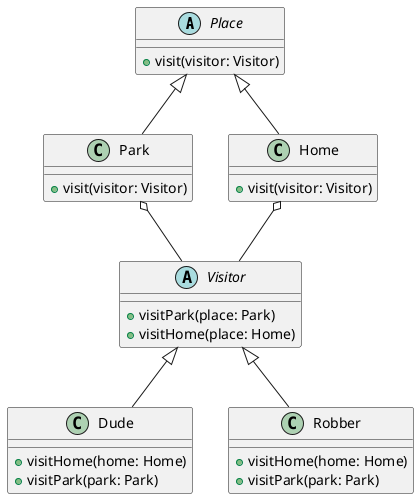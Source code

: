 @startuml
abstract Place {
    + visit(visitor: Visitor)
}

abstract Visitor {
    + visitPark(place: Park)
    + visitHome(place: Home)
}

class Park extends Place {
    + visit(visitor: Visitor)
}
Park o-- Visitor

class Home extends Place {
    + visit(visitor: Visitor)
}
Home o-- Visitor

class Dude extends Visitor {
    + visitHome(home: Home)
    + visitPark(park: Park)
}

class Robber extends Visitor {
    + visitHome(home: Home)
    + visitPark(park: Park)
}
@enduml
